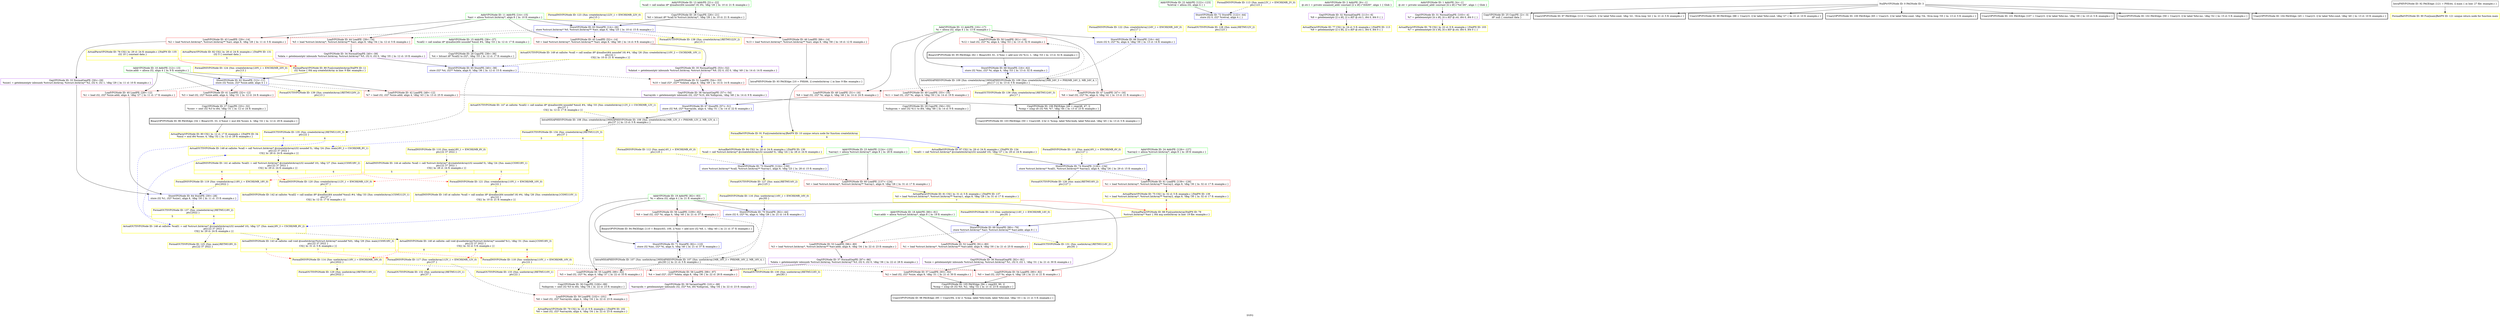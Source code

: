 digraph "SVFG" {
	label="SVFG";

	Node0x5faf8301eb10 [shape=record,color=yellow,penwidth=2,label="{ActualOUTSVFGNode ID: 149 at callsite:   %call = call noalias i8* @malloc(i64 noundef 16) #4, !dbg !26 \{fun: createIntArray\}10V_2 = CSCHI(MR_10V_1)\npts\{22 \}\nCS[\{ ln: 10  cl: 21  fl: example.c \}]}"];
	Node0x5faf8301eb10 -> Node0x5faf830121d0[style=dashed];
	Node0x5faf8301e8f0 [shape=record,color=yellow,penwidth=2,label="{ActualOUTSVFGNode ID: 148 at callsite:   %call = call %struct.IntArray* @createIntArray(i32 noundef 5), !dbg !24 \{fun: main\}8V_2 = CSCHI(MR_8V_1)\npts\{22 37 2022 \}\nCS[\{ ln: 28  cl: 24  fl: example.c \}]}"];
	Node0x5faf8301e8f0 -> Node0x5faf8301db20[style=dashed];
	Node0x5faf8301e700 [shape=record,color=yellow,penwidth=2,label="{ActualOUTSVFGNode ID: 147 at callsite:   %call2 = call noalias i8* @malloc(i64 noundef %mul) #4, !dbg !33 \{fun: createIntArray\}12V_2 = CSCHI(MR_12V_1)\npts\{37 \}\nCS[\{ ln: 12  cl: 17  fl: example.c \}]}"];
	Node0x5faf8301e700 -> Node0x5faf82fe47d0[style=dashed];
	Node0x5faf8301e470 [shape=record,color=yellow,penwidth=2,label="{ActualOUTSVFGNode ID: 146 at callsite:   %call1 = call %struct.IntArray* @createIntArray(i32 noundef 10), !dbg !27 \{fun: main\}8V_3 = CSCHI(MR_8V_2)\npts\{22 37 2022 \}\nCS[\{ ln: 29  cl: 24  fl: example.c \}]}"];
	Node0x5faf8301e470 -> Node0x5faf8301bae0[style=dashed];
	Node0x5faf8301e470 -> Node0x5faf8301d8c0[style=dashed];
	Node0x5faf8301e470 -> Node0x5faf8301ded0[style=dashed];
	Node0x5faf8301e2b0 [shape=record,color=yellow,penwidth=2,label="{ActualINSVFGNode ID: 145 at callsite:   %call = call noalias i8* @malloc(i64 noundef 16) #4, !dbg !26 \{fun: createIntArray\}CSMU(10V_1)\npts\{22 \}\nCS[\{ ln: 10  cl: 21  fl: example.c \}]}"];
	Node0x5faf8301e0c0 [shape=record,color=yellow,penwidth=2,label="{ActualINSVFGNode ID: 144 at callsite:   %call = call %struct.IntArray* @createIntArray(i32 noundef 5), !dbg !24 \{fun: main\}CSMU(8V_1)\npts\{22 37 2022 \}\nCS[\{ ln: 28  cl: 24  fl: example.c \}]|{<s0>5|<s1>5|<s2>5}}"];
	Node0x5faf8301e0c0:s0 -> Node0x5faf8301b170[style=dashed,color=red];
	Node0x5faf8301e0c0:s1 -> Node0x5faf8301b360[style=dashed,color=red];
	Node0x5faf8301e0c0:s2 -> Node0x5faf8301b4e0[style=dashed,color=red];
	Node0x5faf8301ded0 [shape=record,color=yellow,penwidth=2,label="{ActualINSVFGNode ID: 143 at callsite:   call void @useIntArray(%struct.IntArray* noundef %0), !dbg !29 \{fun: main\}CSMU(8V_3)\npts\{22 37 2022 \}\nCS[\{ ln: 31  cl: 5  fl: example.c \}]|{<s0>7|<s1>7|<s2>7}}"];
	Node0x5faf8301ded0:s0 -> Node0x5faf82f58270[style=dashed,color=red];
	Node0x5faf8301ded0:s1 -> Node0x5faf8301ae70[style=dashed,color=red];
	Node0x5faf8301ded0:s2 -> Node0x5faf8301aff0[style=dashed,color=red];
	Node0x5faf8301dd10 [shape=record,color=yellow,penwidth=2,label="{ActualINSVFGNode ID: 142 at callsite:   %call2 = call noalias i8* @malloc(i64 noundef %mul) #4, !dbg !33 \{fun: createIntArray\}CSMU(12V_1)\npts\{37 \}\nCS[\{ ln: 12  cl: 17  fl: example.c \}]}"];
	Node0x5faf8301db20 [shape=record,color=yellow,penwidth=2,label="{ActualINSVFGNode ID: 141 at callsite:   %call1 = call %struct.IntArray* @createIntArray(i32 noundef 10), !dbg !27 \{fun: main\}CSMU(8V_2)\npts\{22 37 2022 \}\nCS[\{ ln: 29  cl: 24  fl: example.c \}]|{<s0>6|<s1>6|<s2>6}}"];
	Node0x5faf8301db20:s0 -> Node0x5faf8301b170[style=dashed,color=red];
	Node0x5faf8301db20:s1 -> Node0x5faf8301b360[style=dashed,color=red];
	Node0x5faf8301db20:s2 -> Node0x5faf8301b4e0[style=dashed,color=red];
	Node0x5faf8301d8c0 [shape=record,color=yellow,penwidth=2,label="{ActualINSVFGNode ID: 140 at callsite:   call void @useIntArray(%struct.IntArray* noundef %1), !dbg !31 \{fun: main\}CSMU(8V_3)\npts\{22 37 2022 \}\nCS[\{ ln: 32  cl: 5  fl: example.c \}]|{<s0>8|<s1>8|<s2>8}}"];
	Node0x5faf8301d8c0:s0 -> Node0x5faf82f58270[style=dashed,color=red];
	Node0x5faf8301d8c0:s1 -> Node0x5faf8301ae70[style=dashed,color=red];
	Node0x5faf8301d8c0:s2 -> Node0x5faf8301aff0[style=dashed,color=red];
	Node0x5faf8301d770 [shape=record,color=yellow,penwidth=2,label="{FormalOUTSVFGNode ID: 139 \{fun: createIntArray\}RETMU(20V_2)\npts\{13 \}\n}"];
	Node0x5faf8301d620 [shape=record,color=yellow,penwidth=2,label="{FormalOUTSVFGNode ID: 138 \{fun: createIntArray\}RETMU(22V_2)\npts\{15 \}\n}"];
	Node0x5faf8301d4d0 [shape=record,color=yellow,penwidth=2,label="{FormalOUTSVFGNode ID: 137 \{fun: createIntArray\}RETMU(18V_2)\npts\{2022 \}\n|{<s0>5|<s1>6}}"];
	Node0x5faf8301d4d0:s0 -> Node0x5faf8301e8f0[style=dashed,color=blue];
	Node0x5faf8301d4d0:s1 -> Node0x5faf8301e470[style=dashed,color=blue];
	Node0x5faf8301d380 [shape=record,color=yellow,penwidth=2,label="{FormalOUTSVFGNode ID: 136 \{fun: createIntArray\}RETMU(24V_3)\npts\{17 \}\n}"];
	Node0x5faf8301d230 [shape=record,color=yellow,penwidth=2,label="{FormalOUTSVFGNode ID: 135 \{fun: createIntArray\}RETMU(10V_3)\npts\{22 \}\n|{<s0>5|<s1>6}}"];
	Node0x5faf8301d230:s0 -> Node0x5faf8301e8f0[style=dashed,color=blue];
	Node0x5faf8301d230:s1 -> Node0x5faf8301e470[style=dashed,color=blue];
	Node0x5faf8301d070 [shape=record,color=yellow,penwidth=2,label="{FormalOUTSVFGNode ID: 134 \{fun: createIntArray\}RETMU(12V_3)\npts\{37 \}\n|{<s0>5|<s1>6}}"];
	Node0x5faf8301d070:s0 -> Node0x5faf8301e8f0[style=dashed,color=blue];
	Node0x5faf8301d070:s1 -> Node0x5faf8301e470[style=dashed,color=blue];
	Node0x5faf8301cf20 [shape=record,color=yellow,penwidth=2,label="{FormalOUTSVFGNode ID: 133 \{fun: useIntArray\}RETMU(10V_1)\npts\{22 \}\n}"];
	Node0x5faf8301cdd0 [shape=record,color=yellow,penwidth=2,label="{FormalOUTSVFGNode ID: 132 \{fun: useIntArray\}RETMU(12V_1)\npts\{37 \}\n}"];
	Node0x5faf8301cc80 [shape=record,color=yellow,penwidth=2,label="{FormalOUTSVFGNode ID: 131 \{fun: useIntArray\}RETMU(14V_2)\npts\{81 \}\n}"];
	Node0x5faf8301cb30 [shape=record,color=yellow,penwidth=2,label="{FormalOUTSVFGNode ID: 130 \{fun: useIntArray\}RETMU(16V_3)\npts\{83 \}\n}"];
	Node0x5faf8301c970 [shape=record,color=yellow,penwidth=2,label="{FormalOUTSVFGNode ID: 129 \{fun: useIntArray\}RETMU(18V_1)\npts\{2022 \}\n}"];
	Node0x5faf8301c7f0 [shape=record,color=yellow,penwidth=2,label="{FormalOUTSVFGNode ID: 128 \{fun: main\}RETMU(2V_2)\npts\{123 \}\n}"];
	Node0x5faf8301be90 [shape=record,color=yellow,penwidth=2,label="{FormalOUTSVFGNode ID: 127 \{fun: main\}RETMU(4V_2)\npts\{125 \}\n}"];
	Node0x5faf83010cc0 [shape=record,color=red,label="{LoadVFGNode ID: 58 LoadPE: [98\<--97]  \n   %4 = load i32*, i32** %data, align 8, !dbg !36 \{ ln: 22  cl: 28  fl: example.c \}}"];
	Node0x5faf83010cc0 -> Node0x5faf8300f2a0[style=solid];
	Node0x5faf83010b60 [shape=record,color=red,label="{LoadVFGNode ID: 57 LoadPE: [93\<--92]  \n   %2 = load i32, i32* %size, align 8, !dbg !31 \{ ln: 21  cl: 30  fl: example.c \}}"];
	Node0x5faf83010b60 -> Node0x5faf83016310[style=solid];
	Node0x5faf83010a00 [shape=record,color=red,label="{LoadVFGNode ID: 56 LoadPE: [109\<--82]  \n   %8 = load i32, i32* %i, align 4, !dbg !40 \{ ln: 21  cl: 37  fl: example.c \}}"];
	Node0x5faf83010a00 -> Node0x5faf83014990[style=solid];
	Node0x5faf830108a0 [shape=record,color=red,label="{LoadVFGNode ID: 55 LoadPE: [99\<--82]  \n   %5 = load i32, i32* %i, align 4, !dbg !37 \{ ln: 22  cl: 33  fl: example.c \}}"];
	Node0x5faf830108a0 -> Node0x5faf8300e460[style=solid];
	Node0x5faf83010740 [shape=record,color=red,label="{LoadVFGNode ID: 54 LoadPE: [90\<--82]  \n   %0 = load i32, i32* %i, align 4, !dbg !28 \{ ln: 21  cl: 21  fl: example.c \}}"];
	Node0x5faf83010740 -> Node0x5faf83016310[style=solid];
	Node0x5faf830105e0 [shape=record,color=red,label="{LoadVFGNode ID: 53 LoadPE: [96\<--80]  \n   %3 = load %struct.IntArray*, %struct.IntArray** %arr.addr, align 8, !dbg !34 \{ ln: 22  cl: 23  fl: example.c \}}"];
	Node0x5faf830105e0 -> Node0x5faf8300efe0[style=solid];
	Node0x5faf83010480 [shape=record,color=red,label="{LoadVFGNode ID: 52 LoadPE: [91\<--80]  \n   %1 = load %struct.IntArray*, %struct.IntArray** %arr.addr, align 8, !dbg !30 \{ ln: 21  cl: 25  fl: example.c \}}"];
	Node0x5faf83010480 -> Node0x5faf8300ee80[style=solid];
	Node0x5faf83010320 [shape=record,color=red,label="{LoadVFGNode ID: 51 LoadPE: [54\<--53]  \n   %10 = load i32*, i32** %data4, align 8, !dbg !49 \{ ln: 14  cl: 14  fl: example.c \}}"];
	Node0x5faf83010320 -> Node0x5faf8300f140[style=solid];
	Node0x5faf830101c0 [shape=record,color=red,label="{LoadVFGNode ID: 50 LoadPE: [61\<--16]  \n   %12 = load i32, i32* %i, align 4, !dbg !53 \{ ln: 13  cl: 32  fl: example.c \}}"];
	Node0x5faf830101c0 -> Node0x5faf83014c60[style=solid];
	Node0x5faf83010060 [shape=record,color=red,label="{LoadVFGNode ID: 49 LoadPE: [55\<--16]  \n   %11 = load i32, i32* %i, align 4, !dbg !50 \{ ln: 14  cl: 19  fl: example.c \}}"];
	Node0x5faf83010060 -> Node0x5faf8300e120[style=solid];
	Node0x5faf8300ff00 [shape=record,color=red,label="{LoadVFGNode ID: 48 LoadPE: [51\<--16]  \n   %8 = load i32, i32* %i, align 4, !dbg !46 \{ ln: 14  cl: 24  fl: example.c \}}"];
	Node0x5faf8300ff00 -> Node0x5faf83012430[style=solid];
	Node0x5faf8300fda0 [shape=record,color=red,label="{LoadVFGNode ID: 47 LoadPE: [47\<--16]  \n   %6 = load i32, i32* %i, align 4, !dbg !41 \{ ln: 13  cl: 21  fl: example.c \}}"];
	Node0x5faf8300fda0 -> Node0x5faf830165e0[style=solid];
	Node0x5faf8300fc40 [shape=record,color=red,label="{LoadVFGNode ID: 46 LoadPE: [66\<--14]  \n   %13 = load %struct.IntArray*, %struct.IntArray** %arr, align 8, !dbg !58 \{ ln: 16  cl: 12  fl: example.c \}}"];
	Node0x5faf8300fc40 -> Node0x5faf83014680[style=solid];
	Node0x5faf8300fae0 [shape=record,color=red,label="{LoadVFGNode ID: 45 LoadPE: [52\<--14]  \n   %9 = load %struct.IntArray*, %struct.IntArray** %arr, align 8, !dbg !48 \{ ln: 14  cl: 9  fl: example.c \}}"];
	Node0x5faf8300fae0 -> Node0x5faf8300ed20[style=solid];
	Node0x5faf8300f980 [shape=record,color=red,label="{LoadVFGNode ID: 44 LoadPE: [39\<--14]  \n   %5 = load %struct.IntArray*, %struct.IntArray** %arr, align 8, !dbg !34 \{ ln: 12  cl: 5  fl: example.c \}}"];
	Node0x5faf8300f980 -> Node0x5faf8300ebc0[style=solid];
	Node0x5faf8300f820 [shape=record,color=red,label="{LoadVFGNode ID: 43 LoadPE: [29\<--14]  \n   %2 = load %struct.IntArray*, %struct.IntArray** %arr, align 8, !dbg !28 \{ ln: 11  cl: 5  fl: example.c \}}"];
	Node0x5faf8300f820 -> Node0x5faf8300ea60[style=solid];
	Node0x5faf8300f6c0 [shape=record,color=red,label="{LoadVFGNode ID: 42 LoadPE: [48\<--12]  \n   %7 = load i32, i32* %size.addr, align 4, !dbg !43 \{ ln: 13  cl: 25  fl: example.c \}}"];
	Node0x5faf8300f6c0 -> Node0x5faf830165e0[style=solid];
	Node0x5faf8300f560 [shape=record,color=red,label="{LoadVFGNode ID: 41 LoadPE: [32\<--12]  \n   %3 = load i32, i32* %size.addr, align 4, !dbg !31 \{ ln: 12  cl: 24  fl: example.c \}}"];
	Node0x5faf8300f560 -> Node0x5faf8300de60[style=solid];
	Node0x5faf8300f400 [shape=record,color=red,label="{LoadVFGNode ID: 40 LoadPE: [28\<--12]  \n   %1 = load i32, i32* %size.addr, align 4, !dbg !27 \{ ln: 11  cl: 17  fl: example.c \}}"];
	Node0x5faf8300f400 -> Node0x5faf830120a0[style=solid];
	Node0x5faf8300f2a0 [shape=record,color=purple,label="{GepVFGNode ID: 39 VariantGepPE: [101\<--98]  \n   %arrayidx = getelementptr inbounds i32, i32* %4, i64 %idxprom, !dbg !34 \{ ln: 22  cl: 23  fl: example.c \}}"];
	Node0x5faf8300f2a0 -> Node0x5faf83010e20[style=solid];
	Node0x5faf8300f140 [shape=record,color=purple,label="{GepVFGNode ID: 38 VariantGepPE: [57\<--54]  \n   %arrayidx = getelementptr inbounds i32, i32* %10, i64 %idxprom, !dbg !48 \{ ln: 14  cl: 9  fl: example.c \}}"];
	Node0x5faf8300f140 -> Node0x5faf83012430[style=solid];
	Node0x5faf8300efe0 [shape=record,color=purple,label="{GepVFGNode ID: 37 NormalGepPE: [97\<--96]  \n   %data = getelementptr inbounds %struct.IntArray, %struct.IntArray* %3, i32 0, i32 0, !dbg !36 \{ ln: 22  cl: 28  fl: example.c \}}"];
	Node0x5faf8300efe0 -> Node0x5faf83010cc0[style=solid];
	Node0x5faf8300ee80 [shape=record,color=purple,label="{GepVFGNode ID: 36 NormalGepPE: [92\<--91]  \n   %size = getelementptr inbounds %struct.IntArray, %struct.IntArray* %1, i32 0, i32 1, !dbg !31 \{ ln: 21  cl: 30  fl: example.c \}}"];
	Node0x5faf8300ee80 -> Node0x5faf83010b60[style=solid];
	Node0x5faf8300ed20 [shape=record,color=purple,label="{GepVFGNode ID: 35 NormalGepPE: [53\<--52]  \n   %data4 = getelementptr inbounds %struct.IntArray, %struct.IntArray* %9, i32 0, i32 0, !dbg !49 \{ ln: 14  cl: 14  fl: example.c \}}"];
	Node0x5faf8300ed20 -> Node0x5faf83010320[style=solid];
	Node0x5faf8300ebc0 [shape=record,color=purple,label="{GepVFGNode ID: 34 NormalGepPE: [40\<--39]  \n   %data = getelementptr inbounds %struct.IntArray, %struct.IntArray* %5, i32 0, i32 0, !dbg !35 \{ ln: 12  cl: 10  fl: example.c \}}"];
	Node0x5faf8300ebc0 -> Node0x5faf830121d0[style=solid];
	Node0x5faf8300ea60 [shape=record,color=purple,label="{GepVFGNode ID: 33 NormalGepPE: [30\<--29]  \n   %size1 = getelementptr inbounds %struct.IntArray, %struct.IntArray* %2, i32 0, i32 1, !dbg !29 \{ ln: 11  cl: 10  fl: example.c \}}"];
	Node0x5faf8300ea60 -> Node0x5faf830120a0[style=solid];
	Node0x5faf8300e900 [shape=record,color=purple,label="{GepVFGNode ID: 32 NormalGepPE: [113\<--6]  \n   %9 = getelementptr [2 x i8], [2 x i8]* @.str.1, i64 0, i64 0 \{  \}}"];
	Node0x5faf8300e900 -> Node0x5faf83013010[style=solid];
	Node0x5faf8300e7a0 [shape=record,color=purple,label="{GepVFGNode ID: 31 NormalGepPE: [103\<--4]  \n   %7 = getelementptr [4 x i8], [4 x i8]* @.str, i64 0, i64 0 \{  \}}"];
	Node0x5faf8300e7a0 -> Node0x5faf83013140[style=solid];
	Node0x5faf8300e460 [shape=record,color=black,label="{CopyVFGNode ID: 30 CopyPE: [100\<--99]  \n   %idxprom = sext i32 %5 to i64, !dbg !34 \{ ln: 22  cl: 23  fl: example.c \}}"];
	Node0x5faf8300e120 [shape=record,color=black,label="{CopyVFGNode ID: 29 CopyPE: [56\<--55]  \n   %idxprom = sext i32 %11 to i64, !dbg !48 \{ ln: 14  cl: 9  fl: example.c \}}"];
	Node0x5faf8300c5a0 [shape=record,color=green,label="{AddrVFGNode ID: 12 AddrPE: [16\<--17]  \n   %i = alloca i32, align 4 \{ ln: 13 fl: example.c \}}"];
	Node0x5faf8300c5a0 -> Node0x5faf8300fda0[style=solid];
	Node0x5faf8300c5a0 -> Node0x5faf8300ff00[style=solid];
	Node0x5faf8300c5a0 -> Node0x5faf83010060[style=solid];
	Node0x5faf8300c5a0 -> Node0x5faf830101c0[style=solid];
	Node0x5faf8300c5a0 -> Node0x5faf83012300[style=solid];
	Node0x5faf8300c5a0 -> Node0x5faf83012560[style=solid];
	Node0x5faf8300c440 [shape=record,color=green,label="{AddrVFGNode ID: 11 AddrPE: [14\<--15]  \n   %arr = alloca %struct.IntArray*, align 8 \{ ln: 10 fl: example.c \}}"];
	Node0x5faf8300c440 -> Node0x5faf8300f820[style=solid];
	Node0x5faf8300c440 -> Node0x5faf8300f980[style=solid];
	Node0x5faf8300c440 -> Node0x5faf8300fae0[style=solid];
	Node0x5faf8300c440 -> Node0x5faf8300fc40[style=solid];
	Node0x5faf8300c440 -> Node0x5faf83011f70[style=solid];
	Node0x5faf8300c200 [shape=record,color=green,label="{AddrVFGNode ID: 10 AddrPE: [12\<--13]  \n   %size.addr = alloca i32, align 4 \{ ln: 9 fl: example.c \}}"];
	Node0x5faf8300c200 -> Node0x5faf8300f400[style=solid];
	Node0x5faf8300c200 -> Node0x5faf8300f560[style=solid];
	Node0x5faf8300c200 -> Node0x5faf8300f6c0[style=solid];
	Node0x5faf8300c200 -> Node0x5faf83011e40[style=solid];
	Node0x5faf82ff2e50 [shape=record,color=green,label="{AddrVFGNode ID: 2 AddrPE: [6\<--1]  \n @.str.1 = private unnamed_addr constant [2 x i8] c\"\\0A\\00\", align 1 \{ Glob  \}}"];
	Node0x5faf82ff2e50 -> Node0x5faf8300e900[style=solid];
	Node0x5faf82ff3480 [shape=record,color=green,label="{AddrVFGNode ID: 1 AddrPE: [4\<--1]  \n @.str = private unnamed_addr constant [4 x i8] c\"%d \\00\", align 1 \{ Glob  \}}"];
	Node0x5faf82ff3480 -> Node0x5faf8300e7a0[style=solid];
	Node0x5faf82ff2f40 [shape=record,color=grey,label="{NullPtrVFGNode ID: 0 PAGNode ID: 3\n}"];
	Node0x5faf82ff2f40 -> Node0x5faf8300dba0[style=solid];
	Node0x5faf82ff2f40 -> Node0x5faf83015120[style=solid];
	Node0x5faf82ff2f40 -> Node0x5faf830155f0[style=solid];
	Node0x5faf82ff2f40 -> Node0x5faf83015820[style=solid];
	Node0x5faf82ff2f40 -> Node0x5faf83015a50[style=solid];
	Node0x5faf82ff2f40 -> Node0x5faf83015c80[style=solid];
	Node0x5faf82ff2f40 -> Node0x5faf830160e0[style=solid];
	Node0x5faf8300c700 [shape=record,color=green,label="{AddrVFGNode ID: 13 AddrPE: [21\<--22]  \n   %call = call noalias i8* @malloc(i64 noundef 16) #4, !dbg !26 \{ ln: 10  cl: 21  fl: example.c \}}"];
	Node0x5faf8300c700 -> Node0x5faf8300dd00[style=solid];
	Node0x5faf8300cc90 [shape=record,color=green,label="{AddrVFGNode ID: 15 AddrPE: [36\<--37]  \n   %call2 = call noalias i8* @malloc(i64 noundef %mul) #4, !dbg !33 \{ ln: 12  cl: 17  fl: example.c \}}"];
	Node0x5faf8300cc90 -> Node0x5faf8300dfc0[style=solid];
	Node0x5faf8300d0b0 [shape=record,color=green,label="{AddrVFGNode ID: 18 AddrPE: [80\<--81]  \n   %arr.addr = alloca %struct.IntArray*, align 8 \{ ln: 19 fl: example.c \}}"];
	Node0x5faf8300d0b0 -> Node0x5faf83010480[style=solid];
	Node0x5faf8300d0b0 -> Node0x5faf830105e0[style=solid];
	Node0x5faf8300d0b0 -> Node0x5faf83012690[style=solid];
	Node0x5faf8300d210 [shape=record,color=green,label="{AddrVFGNode ID: 19 AddrPE: [82\<--83]  \n   %i = alloca i32, align 4 \{ ln: 21 fl: example.c \}}"];
	Node0x5faf8300d210 -> Node0x5faf83010740[style=solid];
	Node0x5faf8300d210 -> Node0x5faf830108a0[style=solid];
	Node0x5faf8300d210 -> Node0x5faf83010a00[style=solid];
	Node0x5faf8300d210 -> Node0x5faf830127c0[style=solid];
	Node0x5faf8300d210 -> Node0x5faf830128f0[style=solid];
	Node0x5faf8300d720 [shape=record,color=green,label="{AddrVFGNode ID: 22 AddrPE: [122\<--123]  \n   %retval = alloca i32, align 4 \{  \}}"];
	Node0x5faf8300d720 -> Node0x5faf83012a20[style=solid];
	Node0x5faf8300d8e0 [shape=record,color=green,label="{AddrVFGNode ID: 23 AddrPE: [124\<--125]  \n   %array1 = alloca %struct.IntArray*, align 8 \{ ln: 28 fl: example.c \}}"];
	Node0x5faf8300d8e0 -> Node0x5faf83011780[style=solid];
	Node0x5faf8300d8e0 -> Node0x5faf83012b50[style=solid];
	Node0x5faf8300da40 [shape=record,color=green,label="{AddrVFGNode ID: 24 AddrPE: [126\<--127]  \n   %array2 = alloca %struct.IntArray*, align 8 \{ ln: 29 fl: example.c \}}"];
	Node0x5faf8300da40 -> Node0x5faf83011ce0[style=solid];
	Node0x5faf8300da40 -> Node0x5faf83012c80[style=solid];
	Node0x5faf8300dba0 [shape=record,color=black,label="{CopyVFGNode ID: 25 CopyPE: [2\<--3]  \n i8* null \{ constant data \}}"];
	Node0x5faf8300dd00 [shape=record,color=black,label="{CopyVFGNode ID: 26 CopyPE: [26\<--21]  \n   %0 = bitcast i8* %call to %struct.IntArray*, !dbg !26 \{ ln: 10  cl: 21  fl: example.c \}}"];
	Node0x5faf8300dd00 -> Node0x5faf83011f70[style=solid];
	Node0x5faf8300de60 [shape=record,color=black,label="{CopyVFGNode ID: 27 CopyPE: [33\<--32]  \n   %conv = sext i32 %3 to i64, !dbg !31 \{ ln: 12  cl: 24  fl: example.c \}}"];
	Node0x5faf8300de60 -> Node0x5faf83014ec0[style=solid];
	Node0x5faf8300dfc0 [shape=record,color=black,label="{CopyVFGNode ID: 28 CopyPE: [38\<--36]  \n   %4 = bitcast i8* %call2 to i32*, !dbg !33 \{ ln: 12  cl: 17  fl: example.c \}}"];
	Node0x5faf8300dfc0 -> Node0x5faf830121d0[style=solid];
	Node0x5faf83010e20 [shape=record,color=red,label="{LoadVFGNode ID: 59 LoadPE: [102\<--101]  \n   %6 = load i32, i32* %arrayidx, align 4, !dbg !34 \{ ln: 22  cl: 23  fl: example.c \}}"];
	Node0x5faf83010e20 -> Node0x5faf83013270[style=solid];
	Node0x5faf83011780 [shape=record,color=red,label="{LoadVFGNode ID: 60 LoadPE: [137\<--124]  \n   %0 = load %struct.IntArray*, %struct.IntArray** %array1, align 8, !dbg !28 \{ ln: 31  cl: 17  fl: example.c \}}"];
	Node0x5faf83011780 -> Node0x5faf830134d0[style=solid];
	Node0x5faf83011ce0 [shape=record,color=red,label="{LoadVFGNode ID: 61 LoadPE: [139\<--126]  \n   %1 = load %struct.IntArray*, %struct.IntArray** %array2, align 8, !dbg !30 \{ ln: 32  cl: 17  fl: example.c \}}"];
	Node0x5faf83011ce0 -> Node0x5faf83012db0[style=solid];
	Node0x5faf83011e40 [shape=record,color=blue,label="{StoreVFGNode ID: 62 StorePE: [12\<--11]  \n   store i32 %size, i32* %size.addr, align 4 \{  \}}"];
	Node0x5faf83011e40 -> Node0x5faf8300f400[style=dashed];
	Node0x5faf83011e40 -> Node0x5faf8300f560[style=dashed];
	Node0x5faf83011e40 -> Node0x5faf8300f6c0[style=dashed];
	Node0x5faf83011e40 -> Node0x5faf8301d770[style=dashed];
	Node0x5faf83011f70 [shape=record,color=blue,label="{StoreVFGNode ID: 63 StorePE: [14\<--26]  \n   store %struct.IntArray* %0, %struct.IntArray** %arr, align 8, !dbg !25 \{ ln: 10  cl: 15  fl: example.c \}}"];
	Node0x5faf83011f70 -> Node0x5faf8300f820[style=dashed];
	Node0x5faf83011f70 -> Node0x5faf8300f980[style=dashed];
	Node0x5faf83011f70 -> Node0x5faf8300fae0[style=dashed];
	Node0x5faf83011f70 -> Node0x5faf8300fc40[style=dashed];
	Node0x5faf83011f70 -> Node0x5faf8301d620[style=dashed];
	Node0x5faf830120a0 [shape=record,color=blue,label="{StoreVFGNode ID: 64 StorePE: [30\<--28]  \n   store i32 %1, i32* %size1, align 8, !dbg !30 \{ ln: 11  cl: 15  fl: example.c \}}"];
	Node0x5faf830120a0 -> Node0x5faf8301d4d0[style=dashed];
	Node0x5faf830121d0 [shape=record,color=blue,label="{StoreVFGNode ID: 65 StorePE: [40\<--38]  \n   store i32* %4, i32** %data, align 8, !dbg !36 \{ ln: 12  cl: 15  fl: example.c \}}"];
	Node0x5faf830121d0 -> Node0x5faf83010320[style=dashed];
	Node0x5faf830121d0 -> Node0x5faf8301d230[style=dashed];
	Node0x5faf83012300 [shape=record,color=blue,label="{StoreVFGNode ID: 66 StorePE: [16\<--44]  \n   store i32 0, i32* %i, align 4, !dbg !39 \{ ln: 13  cl: 14  fl: example.c \}}"];
	Node0x5faf83012300 -> Node0x5faf8301a360[style=dashed];
	Node0x5faf83012430 [shape=record,color=blue,label="{StoreVFGNode ID: 67 StorePE: [57\<--51]  \n   store i32 %8, i32* %arrayidx, align 4, !dbg !51 \{ ln: 14  cl: 22  fl: example.c \}}"];
	Node0x5faf83012430 -> Node0x5faf82fe47d0[style=dashed];
	Node0x5faf83012560 [shape=record,color=blue,label="{StoreVFGNode ID: 68 StorePE: [16\<--62]  \n   store i32 %inc, i32* %i, align 4, !dbg !53 \{ ln: 13  cl: 32  fl: example.c \}}"];
	Node0x5faf83012560 -> Node0x5faf8301a360[style=dashed];
	Node0x5faf83012690 [shape=record,color=blue,label="{StoreVFGNode ID: 69 StorePE: [80\<--79]  \n   store %struct.IntArray* %arr, %struct.IntArray** %arr.addr, align 8 \{  \}}"];
	Node0x5faf83012690 -> Node0x5faf83010480[style=dashed];
	Node0x5faf83012690 -> Node0x5faf830105e0[style=dashed];
	Node0x5faf83012690 -> Node0x5faf8301cc80[style=dashed];
	Node0x5faf830127c0 [shape=record,color=blue,label="{StoreVFGNode ID: 70 StorePE: [82\<--44]  \n   store i32 0, i32* %i, align 4, !dbg !26 \{ ln: 21  cl: 14  fl: example.c \}}"];
	Node0x5faf830127c0 -> Node0x5faf82f8a750[style=dashed];
	Node0x5faf830128f0 [shape=record,color=blue,label="{StoreVFGNode ID: 71 StorePE: [82\<--110]  \n   store i32 %inc, i32* %i, align 4, !dbg !40 \{ ln: 21  cl: 37  fl: example.c \}}"];
	Node0x5faf830128f0 -> Node0x5faf82f8a750[style=dashed];
	Node0x5faf83012a20 [shape=record,color=blue,label="{StoreVFGNode ID: 72 StorePE: [122\<--44]  \n   store i32 0, i32* %retval, align 4 \{  \}}"];
	Node0x5faf83012a20 -> Node0x5faf8301c7f0[style=dashed];
	Node0x5faf83012b50 [shape=record,color=blue,label="{StoreVFGNode ID: 73 StorePE: [124\<--130]  \n   store %struct.IntArray* %call, %struct.IntArray** %array1, align 8, !dbg !23 \{ ln: 28  cl: 15  fl: example.c \}}"];
	Node0x5faf83012b50 -> Node0x5faf83011780[style=dashed];
	Node0x5faf83012b50 -> Node0x5faf8301be90[style=dashed];
	Node0x5faf83012c80 [shape=record,color=blue,label="{StoreVFGNode ID: 74 StorePE: [126\<--134]  \n   store %struct.IntArray* %call1, %struct.IntArray** %array2, align 8, !dbg !26 \{ ln: 29  cl: 15  fl: example.c \}}"];
	Node0x5faf83012c80 -> Node0x5faf83011ce0[style=dashed];
	Node0x5faf83012c80 -> Node0x5faf8301bd40[style=dashed];
	Node0x5faf83012db0 [shape=record,color=yellow,penwidth=2,label="{ActualParmVFGNode ID: 75 CS[\{ ln: 32  cl: 5  fl: example.c \}]ValPN ID: 139\n   %1 = load %struct.IntArray*, %struct.IntArray** %array2, align 8, !dbg !30 \{ ln: 32  cl: 17  fl: example.c \}|{<s0>8}}"];
	Node0x5faf83012db0:s0 -> Node0x5faf82ff3510[style=solid,color=red];
	Node0x5faf83012ee0 [shape=record,color=yellow,penwidth=2,label="{ActualParmVFGNode ID: 76 CS[\{ ln: 29  cl: 24  fl: example.c \}]ValPN ID: 135\n i32 10 \{ constant data \}|{<s0>6}}"];
	Node0x5faf83012ee0:s0 -> Node0x5faf82ff3220[style=solid,color=red];
	Node0x5faf83013010 [shape=record,color=yellow,penwidth=2,label="{ActualParmVFGNode ID: 77 CS[\{ ln: 24  cl: 5  fl: example.c \}]ValPN ID: 113\n   %9 = getelementptr [2 x i8], [2 x i8]* @.str.1, i64 0, i64 0 \{  \}}"];
	Node0x5faf83013140 [shape=record,color=yellow,penwidth=2,label="{ActualParmVFGNode ID: 78 CS[\{ ln: 22  cl: 9  fl: example.c \}]ValPN ID: 103\n   %7 = getelementptr [4 x i8], [4 x i8]* @.str, i64 0, i64 0 \{  \}}"];
	Node0x5faf83013270 [shape=record,color=yellow,penwidth=2,label="{ActualParmVFGNode ID: 79 CS[\{ ln: 22  cl: 9  fl: example.c \}]ValPN ID: 102\n   %6 = load i32, i32* %arrayidx, align 4, !dbg !34 \{ ln: 22  cl: 23  fl: example.c \}}"];
	Node0x5faf830133a0 [shape=record,color=yellow,penwidth=2,label="{ActualParmVFGNode ID: 80 CS[\{ ln: 12  cl: 17  fl: example.c \}]ValPN ID: 34\n   %mul = mul i64 %conv, 4, !dbg !32 \{ ln: 12  cl: 29  fl: example.c \}}"];
	Node0x5faf830134d0 [shape=record,color=yellow,penwidth=2,label="{ActualParmVFGNode ID: 81 CS[\{ ln: 31  cl: 5  fl: example.c \}]ValPN ID: 137\n   %0 = load %struct.IntArray*, %struct.IntArray** %array1, align 8, !dbg !28 \{ ln: 31  cl: 17  fl: example.c \}|{<s0>7}}"];
	Node0x5faf830134d0:s0 -> Node0x5faf82ff3510[style=solid,color=red];
	Node0x5faf83013600 [shape=record,color=yellow,penwidth=2,label="{ActualParmVFGNode ID: 82 CS[\{ ln: 28  cl: 24  fl: example.c \}]ValPN ID: 131\n i32 5 \{ constant data \}|{<s0>5}}"];
	Node0x5faf83013600:s0 -> Node0x5faf82ff3220[style=solid,color=red];
	Node0x5faf83013860 [shape=record,color=yellow,penwidth=2,label="{ActualRetVFGNode ID: 84 CS[\{ ln: 28  cl: 24  fl: example.c \}]ValPN ID: 130\n   %call = call %struct.IntArray* @createIntArray(i32 noundef 5), !dbg !24 \{ ln: 28  cl: 24  fl: example.c \}}"];
	Node0x5faf83013860 -> Node0x5faf83012b50[style=solid];
	Node0x5faf83013c80 [shape=record,color=yellow,penwidth=2,label="{ActualRetVFGNode ID: 87 CS[\{ ln: 29  cl: 24  fl: example.c \}]ValPN ID: 134\n   %call1 = call %struct.IntArray* @createIntArray(i32 noundef 10), !dbg !27 \{ ln: 29  cl: 24  fl: example.c \}}"];
	Node0x5faf83013c80 -> Node0x5faf83012c80[style=solid];
	Node0x5faf82ff3510 [shape=record,color=yellow,penwidth=2,label="{FormalParmVFGNode ID: 88 Fun[useIntArray]ValPN ID: 79\n %struct.IntArray* %arr \{ 0th arg useIntArray in line: 19 file: example.c \}}"];
	Node0x5faf82ff3510 -> Node0x5faf83012690[style=solid];
	Node0x5faf82ff3220 [shape=record,color=yellow,penwidth=2,label="{FormalParmVFGNode ID: 89 Fun[createIntArray]ValPN ID: 11\n i32 %size \{ 0th arg createIntArray in line: 9 file: example.c \}}"];
	Node0x5faf82ff3220 -> Node0x5faf83011e40[style=solid];
	Node0x5faf830140b0 [shape=record,color=yellow,penwidth=2,label="{FormalRetVFGNode ID: 90 Fun[main]RetPN ID: 121 unique return node for function main}"];
	Node0x5faf83014290 [shape=record,color=yellow,penwidth=2,label="{FormalRetVFGNode ID: 91 Fun[createIntArray]RetPN ID: 10 unique return node for function createIntArray|{<s0>5|<s1>6}}"];
	Node0x5faf83014290:s0 -> Node0x5faf83013860[style=solid,color=blue];
	Node0x5faf83014290:s1 -> Node0x5faf83013c80[style=solid,color=blue];
	Node0x5faf82ff2fd0 [shape=record,color=black,label="{IntraPHIVFGNode ID: 92 PAGEdge: [121 = PHI(44, )]    main \{ in line: 27 file: example.c \}}"];
	Node0x5faf82ff2fd0 -> Node0x5faf830140b0[style=solid];
	Node0x5faf83014680 [shape=record,color=black,label="{IntraPHIVFGNode ID: 93 PAGEdge: [10 = PHI(66, )]    createIntArray \{ in line: 9 file: example.c \}}"];
	Node0x5faf83014680 -> Node0x5faf83014290[style=solid];
	Node0x5faf83014990 [shape=record,color=black,penwidth=2,label="{BinaryOPVFGNode ID: 94 PAGEdge: [110 = Binary(63, 109, )]      %inc = add nsw i32 %8, 1, !dbg !40 \{ ln: 21  cl: 37  fl: example.c \}}"];
	Node0x5faf83014990 -> Node0x5faf830128f0[style=solid];
	Node0x5faf83014c60 [shape=record,color=black,penwidth=2,label="{BinaryOPVFGNode ID: 95 PAGEdge: [62 = Binary(63, 61, )]      %inc = add nsw i32 %12, 1, !dbg !53 \{ ln: 13  cl: 32  fl: example.c \}}"];
	Node0x5faf83014c60 -> Node0x5faf83012560[style=solid];
	Node0x5faf83014ec0 [shape=record,color=black,penwidth=2,label="{BinaryOPVFGNode ID: 96 PAGEdge: [34 = Binary(35, 33, )]      %mul = mul i64 %conv, 4, !dbg !32 \{ ln: 12  cl: 29  fl: example.c \}}"];
	Node0x5faf83014ec0 -> Node0x5faf830133a0[style=solid];
	Node0x5faf83015120 [shape=record,color=black,penwidth=2,label="{UnaryOPVFGNode ID: 97 PAGEdge: [112 = Unary(3, )]      br label %for.cond, !dbg !41, !llvm.loop !42 \{ ln: 21  cl: 5  fl: example.c \}}"];
	Node0x5faf830153c0 [shape=record,color=black,penwidth=2,label="{UnaryOPVFGNode ID: 98 PAGEdge: [95 = Unary(94, )]      br i1 %cmp, label %for.body, label %for.end, !dbg !33 \{ ln: 21  cl: 5  fl: example.c \}}"];
	Node0x5faf830155f0 [shape=record,color=black,penwidth=2,label="{UnaryOPVFGNode ID: 99 PAGEdge: [88 = Unary(3, )]      br label %for.cond, !dbg !27 \{ ln: 21  cl: 10  fl: example.c \}}"];
	Node0x5faf83015820 [shape=record,color=black,penwidth=2,label="{UnaryOPVFGNode ID: 100 PAGEdge: [65 = Unary(3, )]      br label %for.cond, !dbg !54, !llvm.loop !55 \{ ln: 13  cl: 5  fl: example.c \}}"];
	Node0x5faf83015a50 [shape=record,color=black,penwidth=2,label="{UnaryOPVFGNode ID: 101 PAGEdge: [107 = Unary(3, )]      br label %for.inc, !dbg !39 \{ ln: 23  cl: 5  fl: example.c \}}"];
	Node0x5faf83015c80 [shape=record,color=black,penwidth=2,label="{UnaryOPVFGNode ID: 102 PAGEdge: [59 = Unary(3, )]      br label %for.inc, !dbg !52 \{ ln: 15  cl: 5  fl: example.c \}}"];
	Node0x5faf83015eb0 [shape=record,color=black,penwidth=2,label="{UnaryOPVFGNode ID: 103 PAGEdge: [50 = Unary(49, )]      br i1 %cmp, label %for.body, label %for.end, !dbg !45 \{ ln: 13  cl: 5  fl: example.c \}}"];
	Node0x5faf830160e0 [shape=record,color=black,penwidth=2,label="{UnaryOPVFGNode ID: 104 PAGEdge: [45 = Unary(3, )]      br label %for.cond, !dbg !40 \{ ln: 13  cl: 10  fl: example.c \}}"];
	Node0x5faf83016310 [shape=record,color=black,penwidth=2,label="{CmpVFGNode ID: 105 PAGEdge: [94 = cmp(93, 90, )]\n    %cmp = icmp slt i32 %0, %2, !dbg !32 \{ ln: 21  cl: 23  fl: example.c \}}"];
	Node0x5faf83016310 -> Node0x5faf830153c0[style=solid];
	Node0x5faf830165e0 [shape=record,color=black,penwidth=2,label="{CmpVFGNode ID: 106 PAGEdge: [49 = cmp(48, 47, )]\n    %cmp = icmp slt i32 %6, %7, !dbg !44 \{ ln: 13  cl: 23  fl: example.c \}}"];
	Node0x5faf830165e0 -> Node0x5faf83015eb0[style=solid];
	Node0x5faf82f8a750 [shape=record,color=black,label="{IntraMSSAPHISVFGNode ID: 107 \{fun: useIntArray\}MSSAPHISVFGNode ID: 107 \{fun: useIntArray\}MR_16V_3 = PHI(MR_16V_2, MR_16V_4, )\npts\{83 \}\{ ln: 21  cl: 5  fl: example.c \}}"];
	Node0x5faf82f8a750 -> Node0x5faf83010740[style=dashed];
	Node0x5faf82f8a750 -> Node0x5faf830108a0[style=dashed];
	Node0x5faf82f8a750 -> Node0x5faf83010a00[style=dashed];
	Node0x5faf82f8a750 -> Node0x5faf830128f0[style=dashed];
	Node0x5faf82f8a750 -> Node0x5faf8301cb30[style=dashed];
	Node0x5faf82fe47d0 [shape=record,color=black,label="{IntraMSSAPHISVFGNode ID: 108 \{fun: createIntArray\}MSSAPHISVFGNode ID: 108 \{fun: createIntArray\}MR_12V_3 = PHI(MR_12V_2, MR_12V_4, )\npts\{37 \}\{ ln: 13  cl: 5  fl: example.c \}}"];
	Node0x5faf82fe47d0 -> Node0x5faf83012430[style=dashed];
	Node0x5faf82fe47d0 -> Node0x5faf8301d070[style=dashed];
	Node0x5faf8301a360 [shape=record,color=black,label="{IntraMSSAPHISVFGNode ID: 109 \{fun: createIntArray\}MSSAPHISVFGNode ID: 109 \{fun: createIntArray\}MR_24V_3 = PHI(MR_24V_2, MR_24V_4, )\npts\{17 \}\{ ln: 13  cl: 5  fl: example.c \}}"];
	Node0x5faf8301a360 -> Node0x5faf8300fda0[style=dashed];
	Node0x5faf8301a360 -> Node0x5faf8300ff00[style=dashed];
	Node0x5faf8301a360 -> Node0x5faf83010060[style=dashed];
	Node0x5faf8301a360 -> Node0x5faf830101c0[style=dashed];
	Node0x5faf8301a360 -> Node0x5faf83012560[style=dashed];
	Node0x5faf8301a360 -> Node0x5faf8301d380[style=dashed];
	Node0x5faf82f57a20 [shape=record,color=yellow,penwidth=2,label="{FormalINSVFGNode ID: 110 \{fun: main\}8V_1 = ENCHI(MR_8V_0)\npts\{22 37 2022 \}\n}"];
	Node0x5faf82f57a20 -> Node0x5faf8301e0c0[style=dashed];
	Node0x5faf82f575c0 [shape=record,color=yellow,penwidth=2,label="{FormalINSVFGNode ID: 111 \{fun: main\}6V_1 = ENCHI(MR_6V_0)\npts\{127 \}\n}"];
	Node0x5faf82f575c0 -> Node0x5faf83012c80[style=dashed];
	Node0x5faf82f57ad0 [shape=record,color=yellow,penwidth=2,label="{FormalINSVFGNode ID: 112 \{fun: main\}4V_1 = ENCHI(MR_4V_0)\npts\{125 \}\n}"];
	Node0x5faf82f57ad0 -> Node0x5faf83012b50[style=dashed];
	Node0x5faf82f57ea0 [shape=record,color=yellow,penwidth=2,label="{FormalINSVFGNode ID: 113 \{fun: main\}2V_1 = ENCHI(MR_2V_0)\npts\{123 \}\n}"];
	Node0x5faf82f57ea0 -> Node0x5faf83012a20[style=dashed];
	Node0x5faf82f58270 [shape=record,color=yellow,penwidth=2,label="{FormalINSVFGNode ID: 114 \{fun: useIntArray\}18V_1 = ENCHI(MR_18V_0)\npts\{2022 \}\n}"];
	Node0x5faf82f58270 -> Node0x5faf83010b60[style=dashed];
	Node0x5faf82f58270 -> Node0x5faf8301c970[style=dashed];
	Node0x5faf8301ab70 [shape=record,color=yellow,penwidth=2,label="{FormalINSVFGNode ID: 115 \{fun: useIntArray\}14V_1 = ENCHI(MR_14V_0)\npts\{81 \}\n}"];
	Node0x5faf8301ab70 -> Node0x5faf83012690[style=dashed];
	Node0x5faf8301acf0 [shape=record,color=yellow,penwidth=2,label="{FormalINSVFGNode ID: 116 \{fun: useIntArray\}16V_1 = ENCHI(MR_16V_0)\npts\{83 \}\n}"];
	Node0x5faf8301acf0 -> Node0x5faf830127c0[style=dashed];
	Node0x5faf8301ae70 [shape=record,color=yellow,penwidth=2,label="{FormalINSVFGNode ID: 117 \{fun: useIntArray\}12V_1 = ENCHI(MR_12V_0)\npts\{37 \}\n}"];
	Node0x5faf8301ae70 -> Node0x5faf83010e20[style=dashed];
	Node0x5faf8301ae70 -> Node0x5faf8301cdd0[style=dashed];
	Node0x5faf8301aff0 [shape=record,color=yellow,penwidth=2,label="{FormalINSVFGNode ID: 118 \{fun: useIntArray\}10V_1 = ENCHI(MR_10V_0)\npts\{22 \}\n}"];
	Node0x5faf8301aff0 -> Node0x5faf83010cc0[style=dashed];
	Node0x5faf8301aff0 -> Node0x5faf8301cf20[style=dashed];
	Node0x5faf8301b170 [shape=record,color=yellow,penwidth=2,label="{FormalINSVFGNode ID: 119 \{fun: createIntArray\}18V_1 = ENCHI(MR_18V_0)\npts\{2022 \}\n}"];
	Node0x5faf8301b170 -> Node0x5faf830120a0[style=dashed];
	Node0x5faf8301b360 [shape=record,color=yellow,penwidth=2,label="{FormalINSVFGNode ID: 120 \{fun: createIntArray\}12V_1 = ENCHI(MR_12V_0)\npts\{37 \}\n}"];
	Node0x5faf8301b360 -> Node0x5faf8301dd10[style=dashed];
	Node0x5faf8301b4e0 [shape=record,color=yellow,penwidth=2,label="{FormalINSVFGNode ID: 121 \{fun: createIntArray\}10V_1 = ENCHI(MR_10V_0)\npts\{22 \}\n}"];
	Node0x5faf8301b4e0 -> Node0x5faf8301e2b0[style=dashed];
	Node0x5faf8301b660 [shape=record,color=yellow,penwidth=2,label="{FormalINSVFGNode ID: 122 \{fun: createIntArray\}24V_1 = ENCHI(MR_24V_0)\npts\{17 \}\n}"];
	Node0x5faf8301b660 -> Node0x5faf83012300[style=dashed];
	Node0x5faf8301b7e0 [shape=record,color=yellow,penwidth=2,label="{FormalINSVFGNode ID: 123 \{fun: createIntArray\}22V_1 = ENCHI(MR_22V_0)\npts\{15 \}\n}"];
	Node0x5faf8301b7e0 -> Node0x5faf83011f70[style=dashed];
	Node0x5faf8301b960 [shape=record,color=yellow,penwidth=2,label="{FormalINSVFGNode ID: 124 \{fun: createIntArray\}20V_1 = ENCHI(MR_20V_0)\npts\{13 \}\n}"];
	Node0x5faf8301b960 -> Node0x5faf83011e40[style=dashed];
	Node0x5faf8301bae0 [shape=record,color=yellow,penwidth=2,label="{FormalOUTSVFGNode ID: 125 \{fun: main\}RETMU(8V_3)\npts\{22 37 2022 \}\n}"];
	Node0x5faf8301bd40 [shape=record,color=yellow,penwidth=2,label="{FormalOUTSVFGNode ID: 126 \{fun: main\}RETMU(6V_2)\npts\{127 \}\n}"];
}
